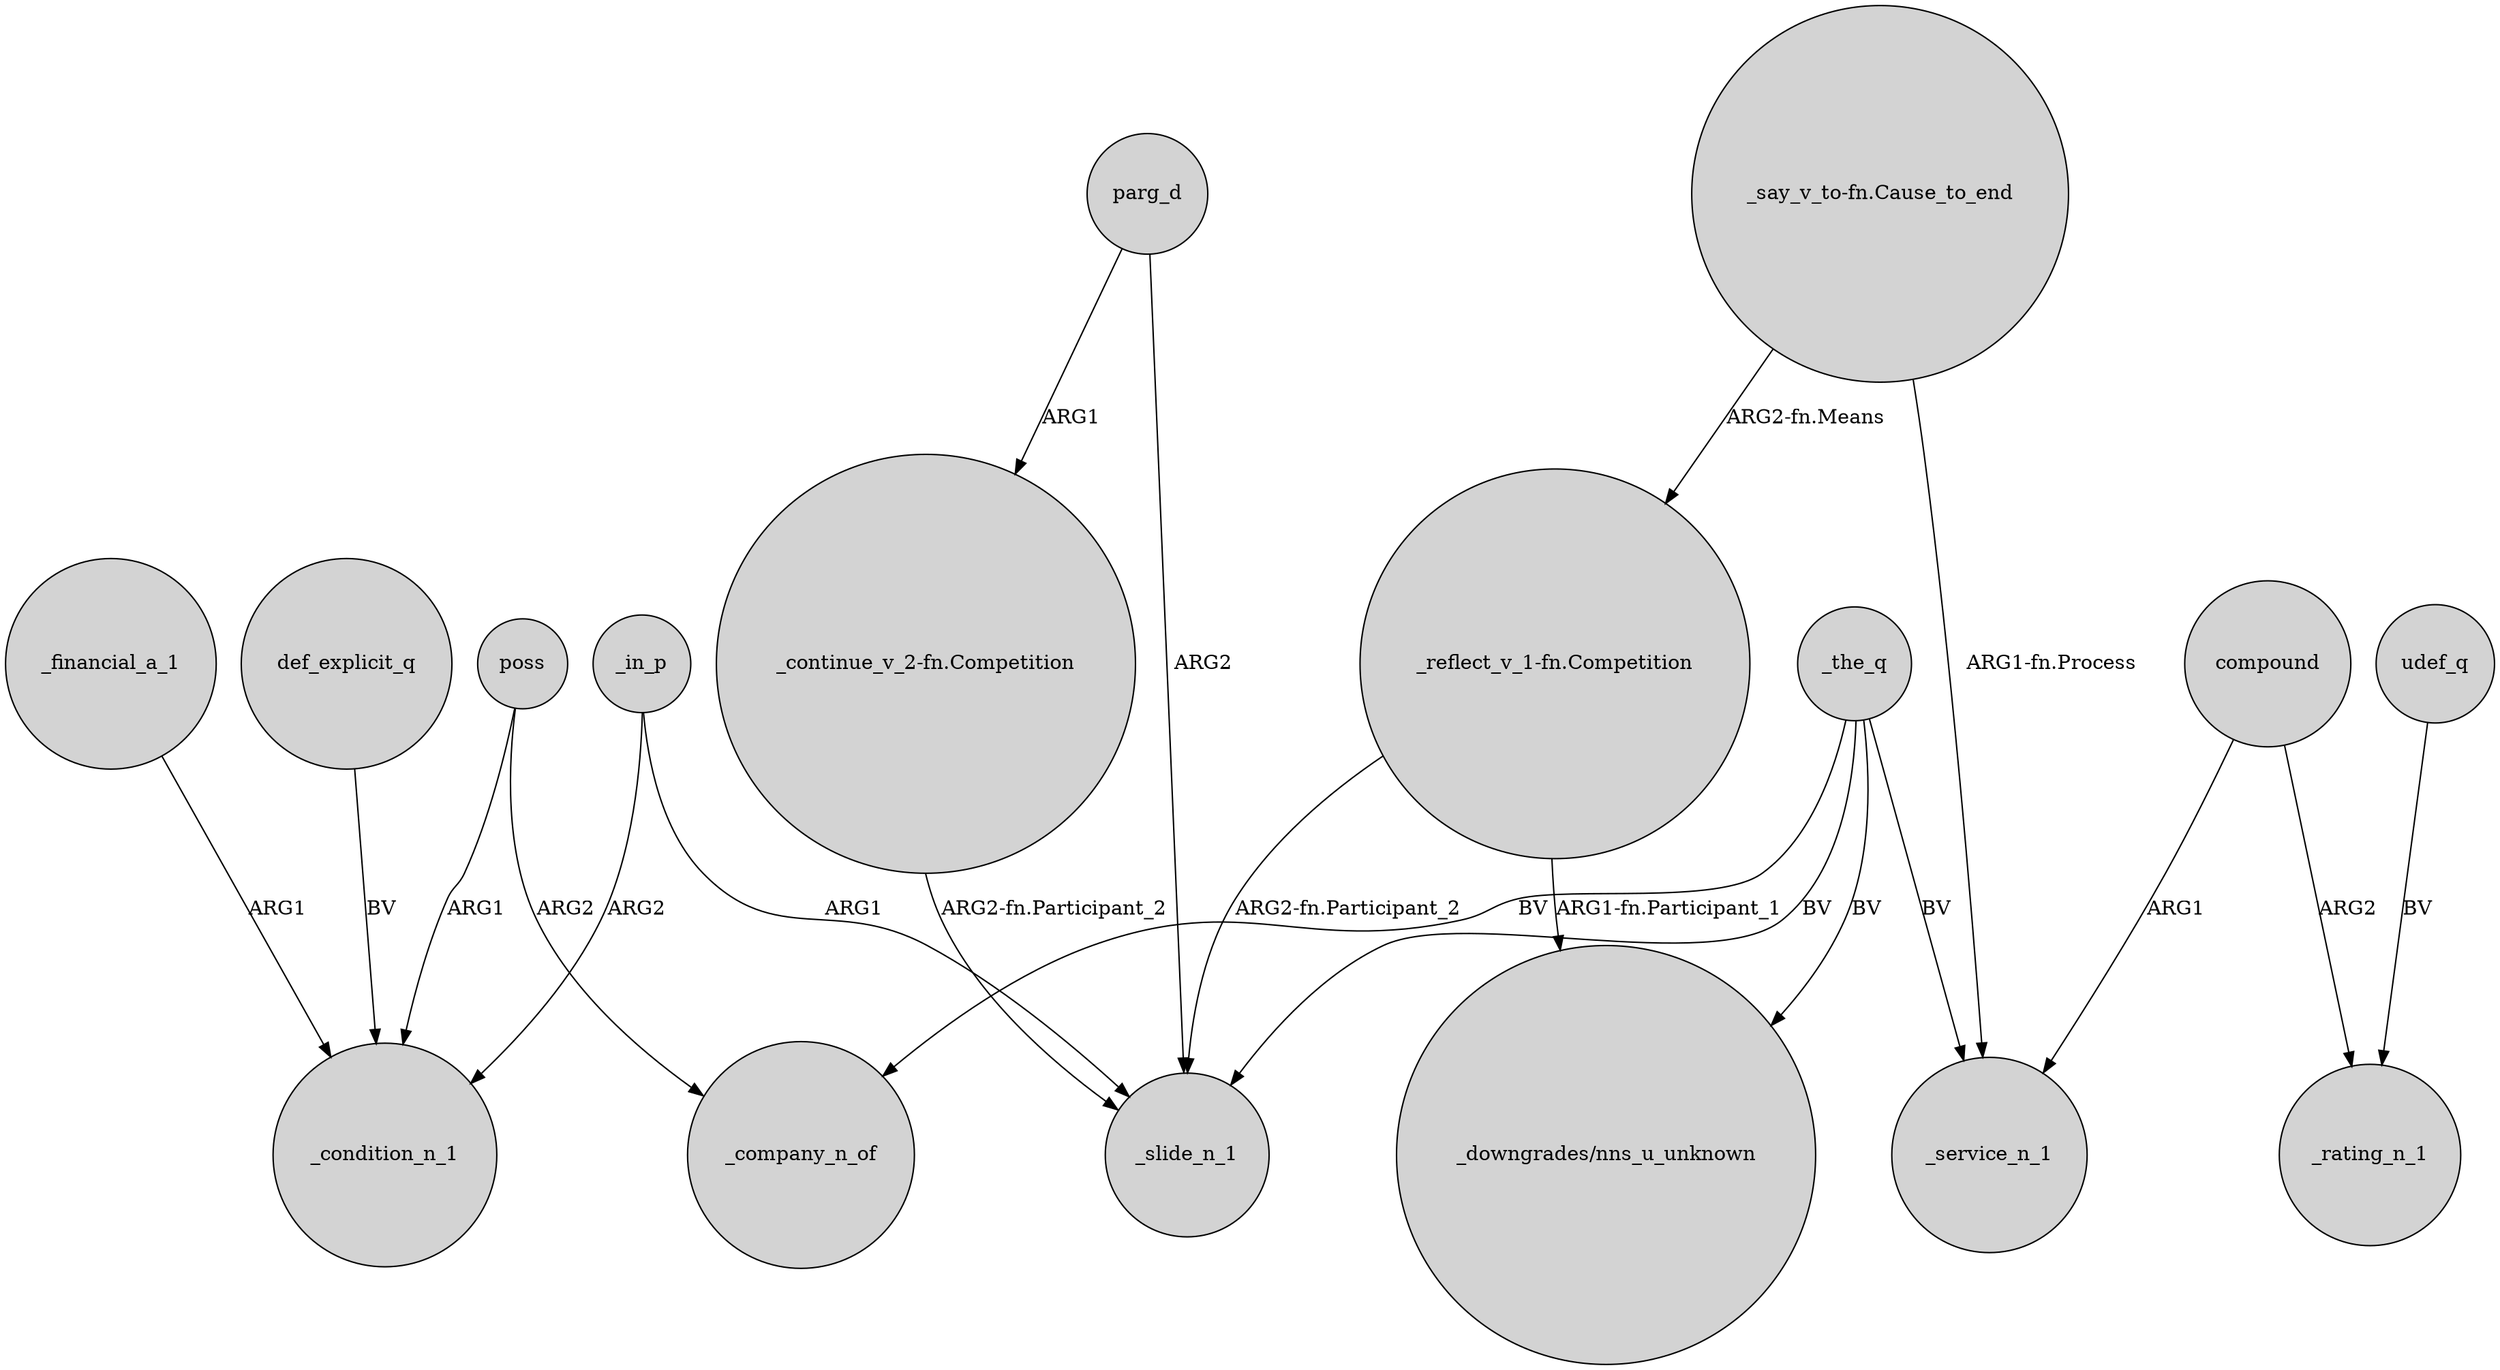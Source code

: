 digraph {
	node [shape=circle style=filled]
	poss -> _condition_n_1 [label=ARG1]
	_financial_a_1 -> _condition_n_1 [label=ARG1]
	udef_q -> _rating_n_1 [label=BV]
	"_say_v_to-fn.Cause_to_end" -> _service_n_1 [label="ARG1-fn.Process"]
	"_reflect_v_1-fn.Competition" -> _slide_n_1 [label="ARG2-fn.Participant_2"]
	compound -> _rating_n_1 [label=ARG2]
	parg_d -> "_continue_v_2-fn.Competition" [label=ARG1]
	"_say_v_to-fn.Cause_to_end" -> "_reflect_v_1-fn.Competition" [label="ARG2-fn.Means"]
	_in_p -> _condition_n_1 [label=ARG2]
	_in_p -> _slide_n_1 [label=ARG1]
	poss -> _company_n_of [label=ARG2]
	_the_q -> "_downgrades/nns_u_unknown" [label=BV]
	parg_d -> _slide_n_1 [label=ARG2]
	def_explicit_q -> _condition_n_1 [label=BV]
	compound -> _service_n_1 [label=ARG1]
	_the_q -> _service_n_1 [label=BV]
	_the_q -> _company_n_of [label=BV]
	_the_q -> _slide_n_1 [label=BV]
	"_continue_v_2-fn.Competition" -> _slide_n_1 [label="ARG2-fn.Participant_2"]
	"_reflect_v_1-fn.Competition" -> "_downgrades/nns_u_unknown" [label="ARG1-fn.Participant_1"]
}

